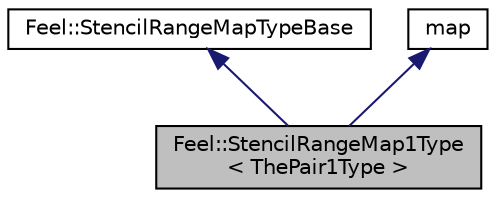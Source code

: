 digraph "Feel::StencilRangeMap1Type&lt; ThePair1Type &gt;"
{
 // LATEX_PDF_SIZE
  edge [fontname="Helvetica",fontsize="10",labelfontname="Helvetica",labelfontsize="10"];
  node [fontname="Helvetica",fontsize="10",shape=record];
  Node1 [label="Feel::StencilRangeMap1Type\l\< ThePair1Type \>",height=0.2,width=0.4,color="black", fillcolor="grey75", style="filled", fontcolor="black",tooltip=" "];
  Node2 -> Node1 [dir="back",color="midnightblue",fontsize="10",style="solid",fontname="Helvetica"];
  Node2 [label="Feel::StencilRangeMapTypeBase",height=0.2,width=0.4,color="black", fillcolor="white", style="filled",URL="$structFeel_1_1StencilRangeMapTypeBase.html",tooltip=" "];
  Node3 -> Node1 [dir="back",color="midnightblue",fontsize="10",style="solid",fontname="Helvetica"];
  Node3 [label="map",height=0.2,width=0.4,color="black", fillcolor="white", style="filled",URL="$classboost_1_1fusion_1_1map.html",tooltip=" "];
}
